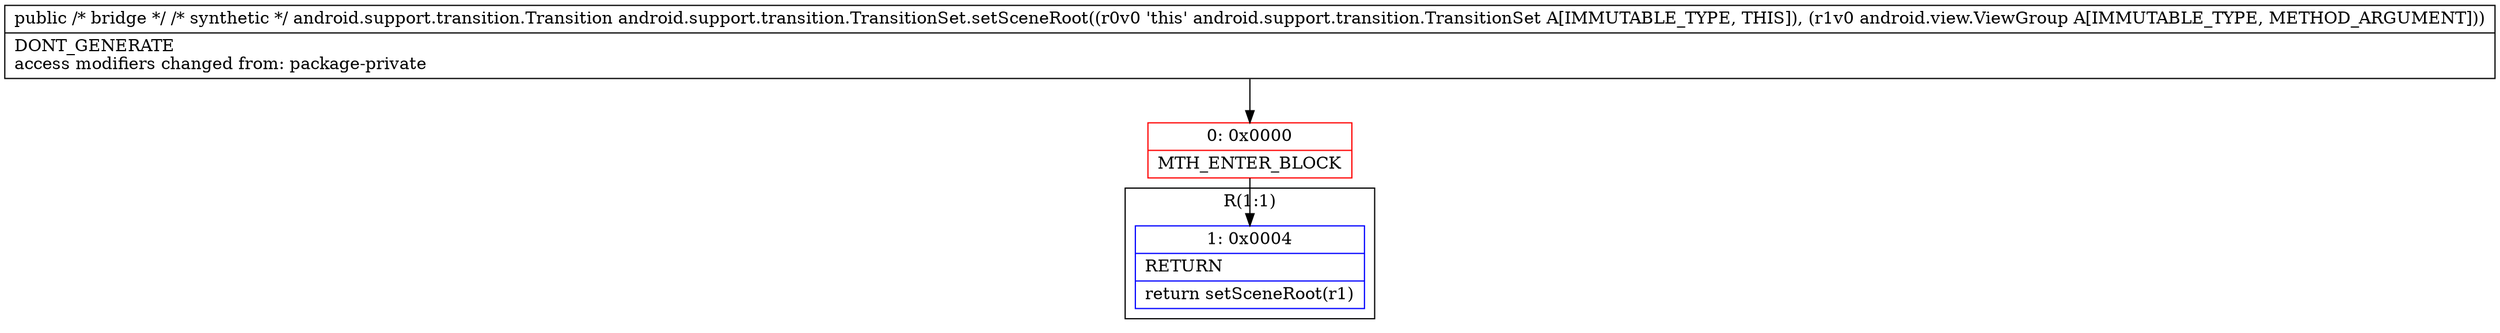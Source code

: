 digraph "CFG forandroid.support.transition.TransitionSet.setSceneRoot(Landroid\/view\/ViewGroup;)Landroid\/support\/transition\/Transition;" {
subgraph cluster_Region_888373818 {
label = "R(1:1)";
node [shape=record,color=blue];
Node_1 [shape=record,label="{1\:\ 0x0004|RETURN\l|return setSceneRoot(r1)\l}"];
}
Node_0 [shape=record,color=red,label="{0\:\ 0x0000|MTH_ENTER_BLOCK\l}"];
MethodNode[shape=record,label="{public \/* bridge *\/ \/* synthetic *\/ android.support.transition.Transition android.support.transition.TransitionSet.setSceneRoot((r0v0 'this' android.support.transition.TransitionSet A[IMMUTABLE_TYPE, THIS]), (r1v0 android.view.ViewGroup A[IMMUTABLE_TYPE, METHOD_ARGUMENT]))  | DONT_GENERATE\laccess modifiers changed from: package\-private\l}"];
MethodNode -> Node_0;
Node_0 -> Node_1;
}

